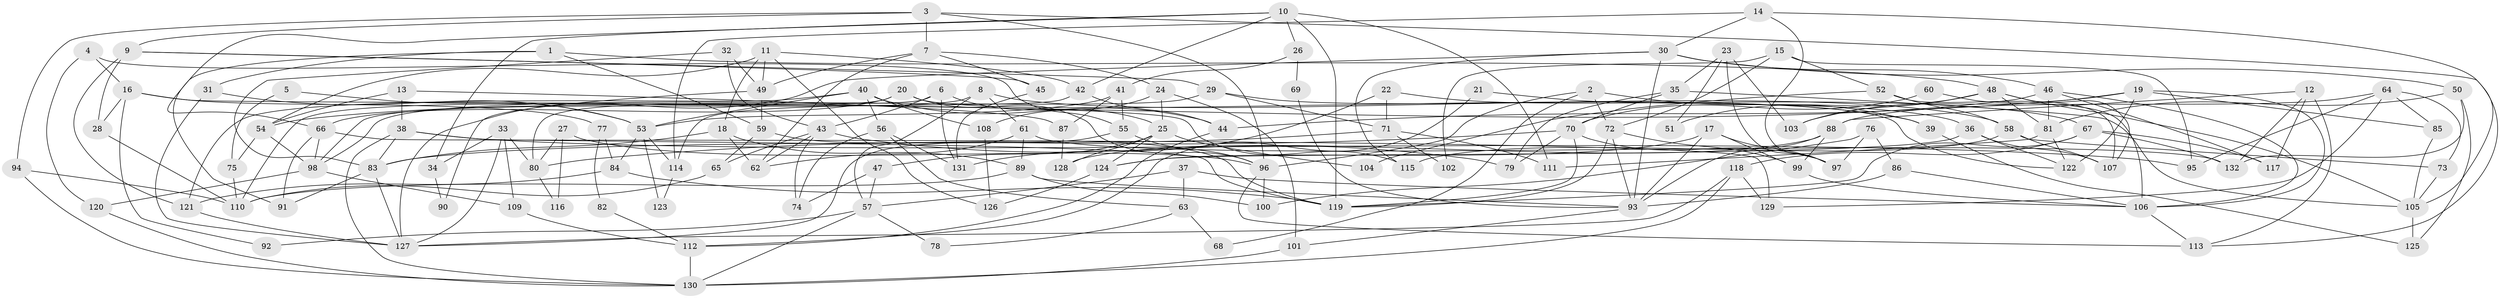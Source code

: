 // coarse degree distribution, {6: 0.12643678160919541, 9: 0.034482758620689655, 5: 0.14942528735632185, 2: 0.09195402298850575, 7: 0.14942528735632185, 11: 0.011494252873563218, 4: 0.1839080459770115, 8: 0.022988505747126436, 10: 0.022988505747126436, 3: 0.20689655172413793}
// Generated by graph-tools (version 1.1) at 2025/52/02/27/25 19:52:09]
// undirected, 132 vertices, 264 edges
graph export_dot {
graph [start="1"]
  node [color=gray90,style=filled];
  1;
  2;
  3;
  4;
  5;
  6;
  7;
  8;
  9;
  10;
  11;
  12;
  13;
  14;
  15;
  16;
  17;
  18;
  19;
  20;
  21;
  22;
  23;
  24;
  25;
  26;
  27;
  28;
  29;
  30;
  31;
  32;
  33;
  34;
  35;
  36;
  37;
  38;
  39;
  40;
  41;
  42;
  43;
  44;
  45;
  46;
  47;
  48;
  49;
  50;
  51;
  52;
  53;
  54;
  55;
  56;
  57;
  58;
  59;
  60;
  61;
  62;
  63;
  64;
  65;
  66;
  67;
  68;
  69;
  70;
  71;
  72;
  73;
  74;
  75;
  76;
  77;
  78;
  79;
  80;
  81;
  82;
  83;
  84;
  85;
  86;
  87;
  88;
  89;
  90;
  91;
  92;
  93;
  94;
  95;
  96;
  97;
  98;
  99;
  100;
  101;
  102;
  103;
  104;
  105;
  106;
  107;
  108;
  109;
  110;
  111;
  112;
  113;
  114;
  115;
  116;
  117;
  118;
  119;
  120;
  121;
  122;
  123;
  124;
  125;
  126;
  127;
  128;
  129;
  130;
  131;
  132;
  1 -- 48;
  1 -- 59;
  1 -- 31;
  1 -- 91;
  2 -- 96;
  2 -- 72;
  2 -- 39;
  2 -- 68;
  3 -- 94;
  3 -- 113;
  3 -- 7;
  3 -- 9;
  3 -- 96;
  4 -- 120;
  4 -- 55;
  4 -- 16;
  5 -- 75;
  5 -- 53;
  6 -- 131;
  6 -- 25;
  6 -- 43;
  6 -- 80;
  7 -- 62;
  7 -- 24;
  7 -- 45;
  7 -- 49;
  8 -- 98;
  8 -- 39;
  8 -- 57;
  8 -- 61;
  9 -- 28;
  9 -- 29;
  9 -- 45;
  9 -- 121;
  10 -- 42;
  10 -- 119;
  10 -- 26;
  10 -- 34;
  10 -- 66;
  10 -- 111;
  11 -- 54;
  11 -- 18;
  11 -- 42;
  11 -- 49;
  11 -- 126;
  12 -- 113;
  12 -- 88;
  12 -- 117;
  12 -- 132;
  13 -- 87;
  13 -- 38;
  13 -- 54;
  14 -- 114;
  14 -- 105;
  14 -- 30;
  14 -- 97;
  15 -- 95;
  15 -- 52;
  15 -- 72;
  15 -- 102;
  16 -- 115;
  16 -- 28;
  16 -- 77;
  16 -- 92;
  17 -- 97;
  17 -- 93;
  17 -- 99;
  17 -- 124;
  18 -- 83;
  18 -- 62;
  18 -- 89;
  19 -- 85;
  19 -- 106;
  19 -- 44;
  19 -- 103;
  19 -- 122;
  20 -- 66;
  20 -- 96;
  20 -- 110;
  20 -- 122;
  21 -- 112;
  21 -- 36;
  22 -- 67;
  22 -- 71;
  22 -- 131;
  23 -- 103;
  23 -- 35;
  23 -- 51;
  23 -- 97;
  24 -- 101;
  24 -- 25;
  24 -- 108;
  25 -- 124;
  25 -- 47;
  25 -- 104;
  25 -- 128;
  26 -- 41;
  26 -- 69;
  27 -- 80;
  27 -- 96;
  27 -- 116;
  28 -- 110;
  29 -- 98;
  29 -- 58;
  29 -- 71;
  30 -- 127;
  30 -- 46;
  30 -- 50;
  30 -- 93;
  30 -- 115;
  31 -- 127;
  31 -- 53;
  32 -- 43;
  32 -- 49;
  32 -- 83;
  33 -- 80;
  33 -- 127;
  33 -- 34;
  33 -- 109;
  34 -- 90;
  35 -- 70;
  35 -- 79;
  35 -- 105;
  36 -- 122;
  36 -- 124;
  36 -- 107;
  37 -- 106;
  37 -- 57;
  37 -- 63;
  38 -- 130;
  38 -- 119;
  38 -- 83;
  38 -- 95;
  39 -- 125;
  40 -- 53;
  40 -- 121;
  40 -- 44;
  40 -- 56;
  40 -- 108;
  41 -- 53;
  41 -- 55;
  41 -- 87;
  42 -- 44;
  42 -- 114;
  43 -- 65;
  43 -- 62;
  43 -- 74;
  43 -- 79;
  44 -- 112;
  45 -- 131;
  46 -- 81;
  46 -- 54;
  46 -- 106;
  46 -- 117;
  47 -- 74;
  47 -- 57;
  48 -- 105;
  48 -- 81;
  48 -- 51;
  48 -- 103;
  48 -- 107;
  49 -- 59;
  49 -- 90;
  50 -- 81;
  50 -- 125;
  50 -- 132;
  52 -- 107;
  52 -- 58;
  52 -- 104;
  53 -- 84;
  53 -- 114;
  53 -- 123;
  54 -- 75;
  54 -- 98;
  55 -- 127;
  55 -- 96;
  56 -- 131;
  56 -- 63;
  56 -- 74;
  57 -- 78;
  57 -- 92;
  57 -- 130;
  58 -- 107;
  58 -- 73;
  58 -- 115;
  59 -- 119;
  59 -- 65;
  60 -- 70;
  60 -- 106;
  61 -- 132;
  61 -- 62;
  61 -- 89;
  63 -- 68;
  63 -- 78;
  64 -- 129;
  64 -- 88;
  64 -- 73;
  64 -- 85;
  64 -- 95;
  65 -- 110;
  66 -- 91;
  66 -- 98;
  66 -- 129;
  67 -- 132;
  67 -- 117;
  67 -- 118;
  67 -- 119;
  69 -- 93;
  70 -- 119;
  70 -- 97;
  70 -- 79;
  70 -- 80;
  71 -- 83;
  71 -- 102;
  71 -- 111;
  72 -- 93;
  72 -- 99;
  72 -- 119;
  73 -- 105;
  75 -- 110;
  76 -- 97;
  76 -- 86;
  76 -- 100;
  77 -- 84;
  77 -- 82;
  80 -- 116;
  81 -- 111;
  81 -- 122;
  82 -- 112;
  83 -- 91;
  83 -- 127;
  84 -- 121;
  84 -- 119;
  85 -- 105;
  86 -- 93;
  86 -- 106;
  87 -- 128;
  88 -- 99;
  88 -- 93;
  88 -- 128;
  89 -- 93;
  89 -- 100;
  89 -- 110;
  93 -- 101;
  94 -- 130;
  94 -- 110;
  96 -- 100;
  96 -- 113;
  98 -- 109;
  98 -- 120;
  99 -- 106;
  101 -- 130;
  105 -- 125;
  106 -- 113;
  108 -- 126;
  109 -- 112;
  112 -- 130;
  114 -- 123;
  118 -- 130;
  118 -- 127;
  118 -- 129;
  120 -- 130;
  121 -- 127;
  124 -- 126;
}

